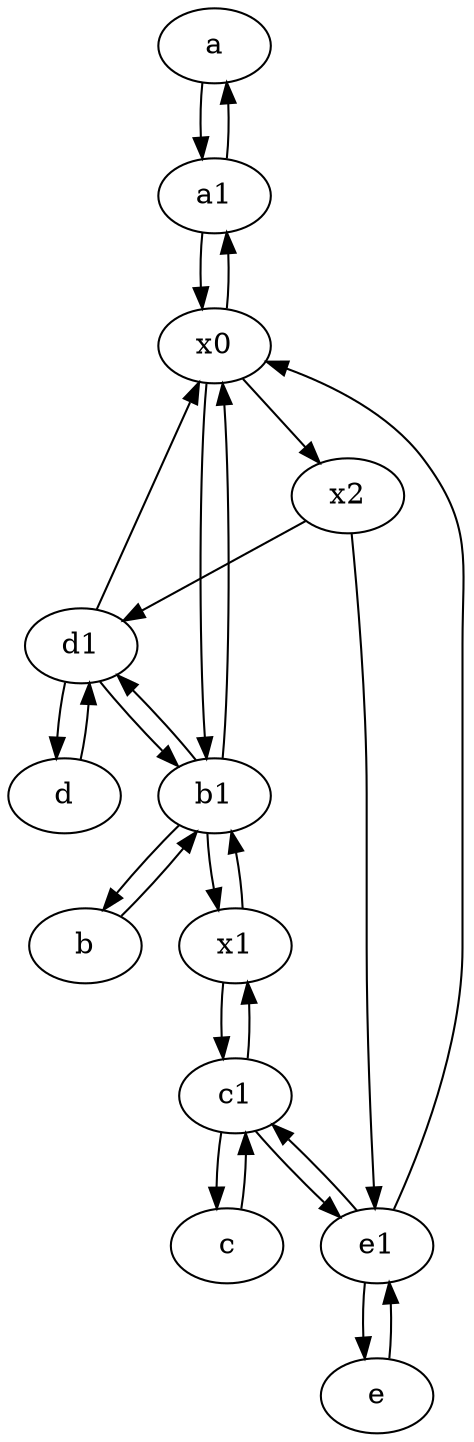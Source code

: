 digraph  {
	a [pos="40,10!"];
	x0;
	b [pos="50,20!"];
	d [pos="20,30!"];
	x2;
	c [pos="20,10!"];
	a1 [pos="40,15!"];
	e [pos="30,50!"];
	b1 [pos="45,20!"];
	d1 [pos="25,30!"];
	x1;
	e1 [pos="25,45!"];
	c1 [pos="30,15!"];
	d1 -> b1;
	a -> a1;
	b1 -> x1;
	c1 -> c;
	b1 -> d1;
	a1 -> a;
	d -> d1;
	d1 -> d;
	x0 -> b1;
	x1 -> c1;
	b1 -> b;
	x2 -> d1;
	e -> e1;
	b1 -> x0;
	c1 -> x1;
	e1 -> e;
	e1 -> c1;
	b -> b1;
	d1 -> x0;
	e1 -> x0;
	a1 -> x0;
	c -> c1;
	x0 -> a1;
	x1 -> b1;
	x0 -> x2;
	x2 -> e1;
	c1 -> e1;

	}